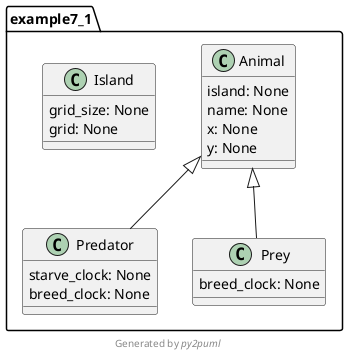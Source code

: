 @startuml example7_1
!pragma useIntermediatePackages false

class example7_1.Animal {
  island: None
  name: None
  x: None
  y: None
}
class example7_1.Island {
  grid_size: None
  grid: None
}
class example7_1.Predator {
  starve_clock: None
  breed_clock: None
}
class example7_1.Prey {
  breed_clock: None
}
example7_1.Animal <|-- example7_1.Predator
example7_1.Animal <|-- example7_1.Prey
footer Generated by //py2puml//
@enduml

